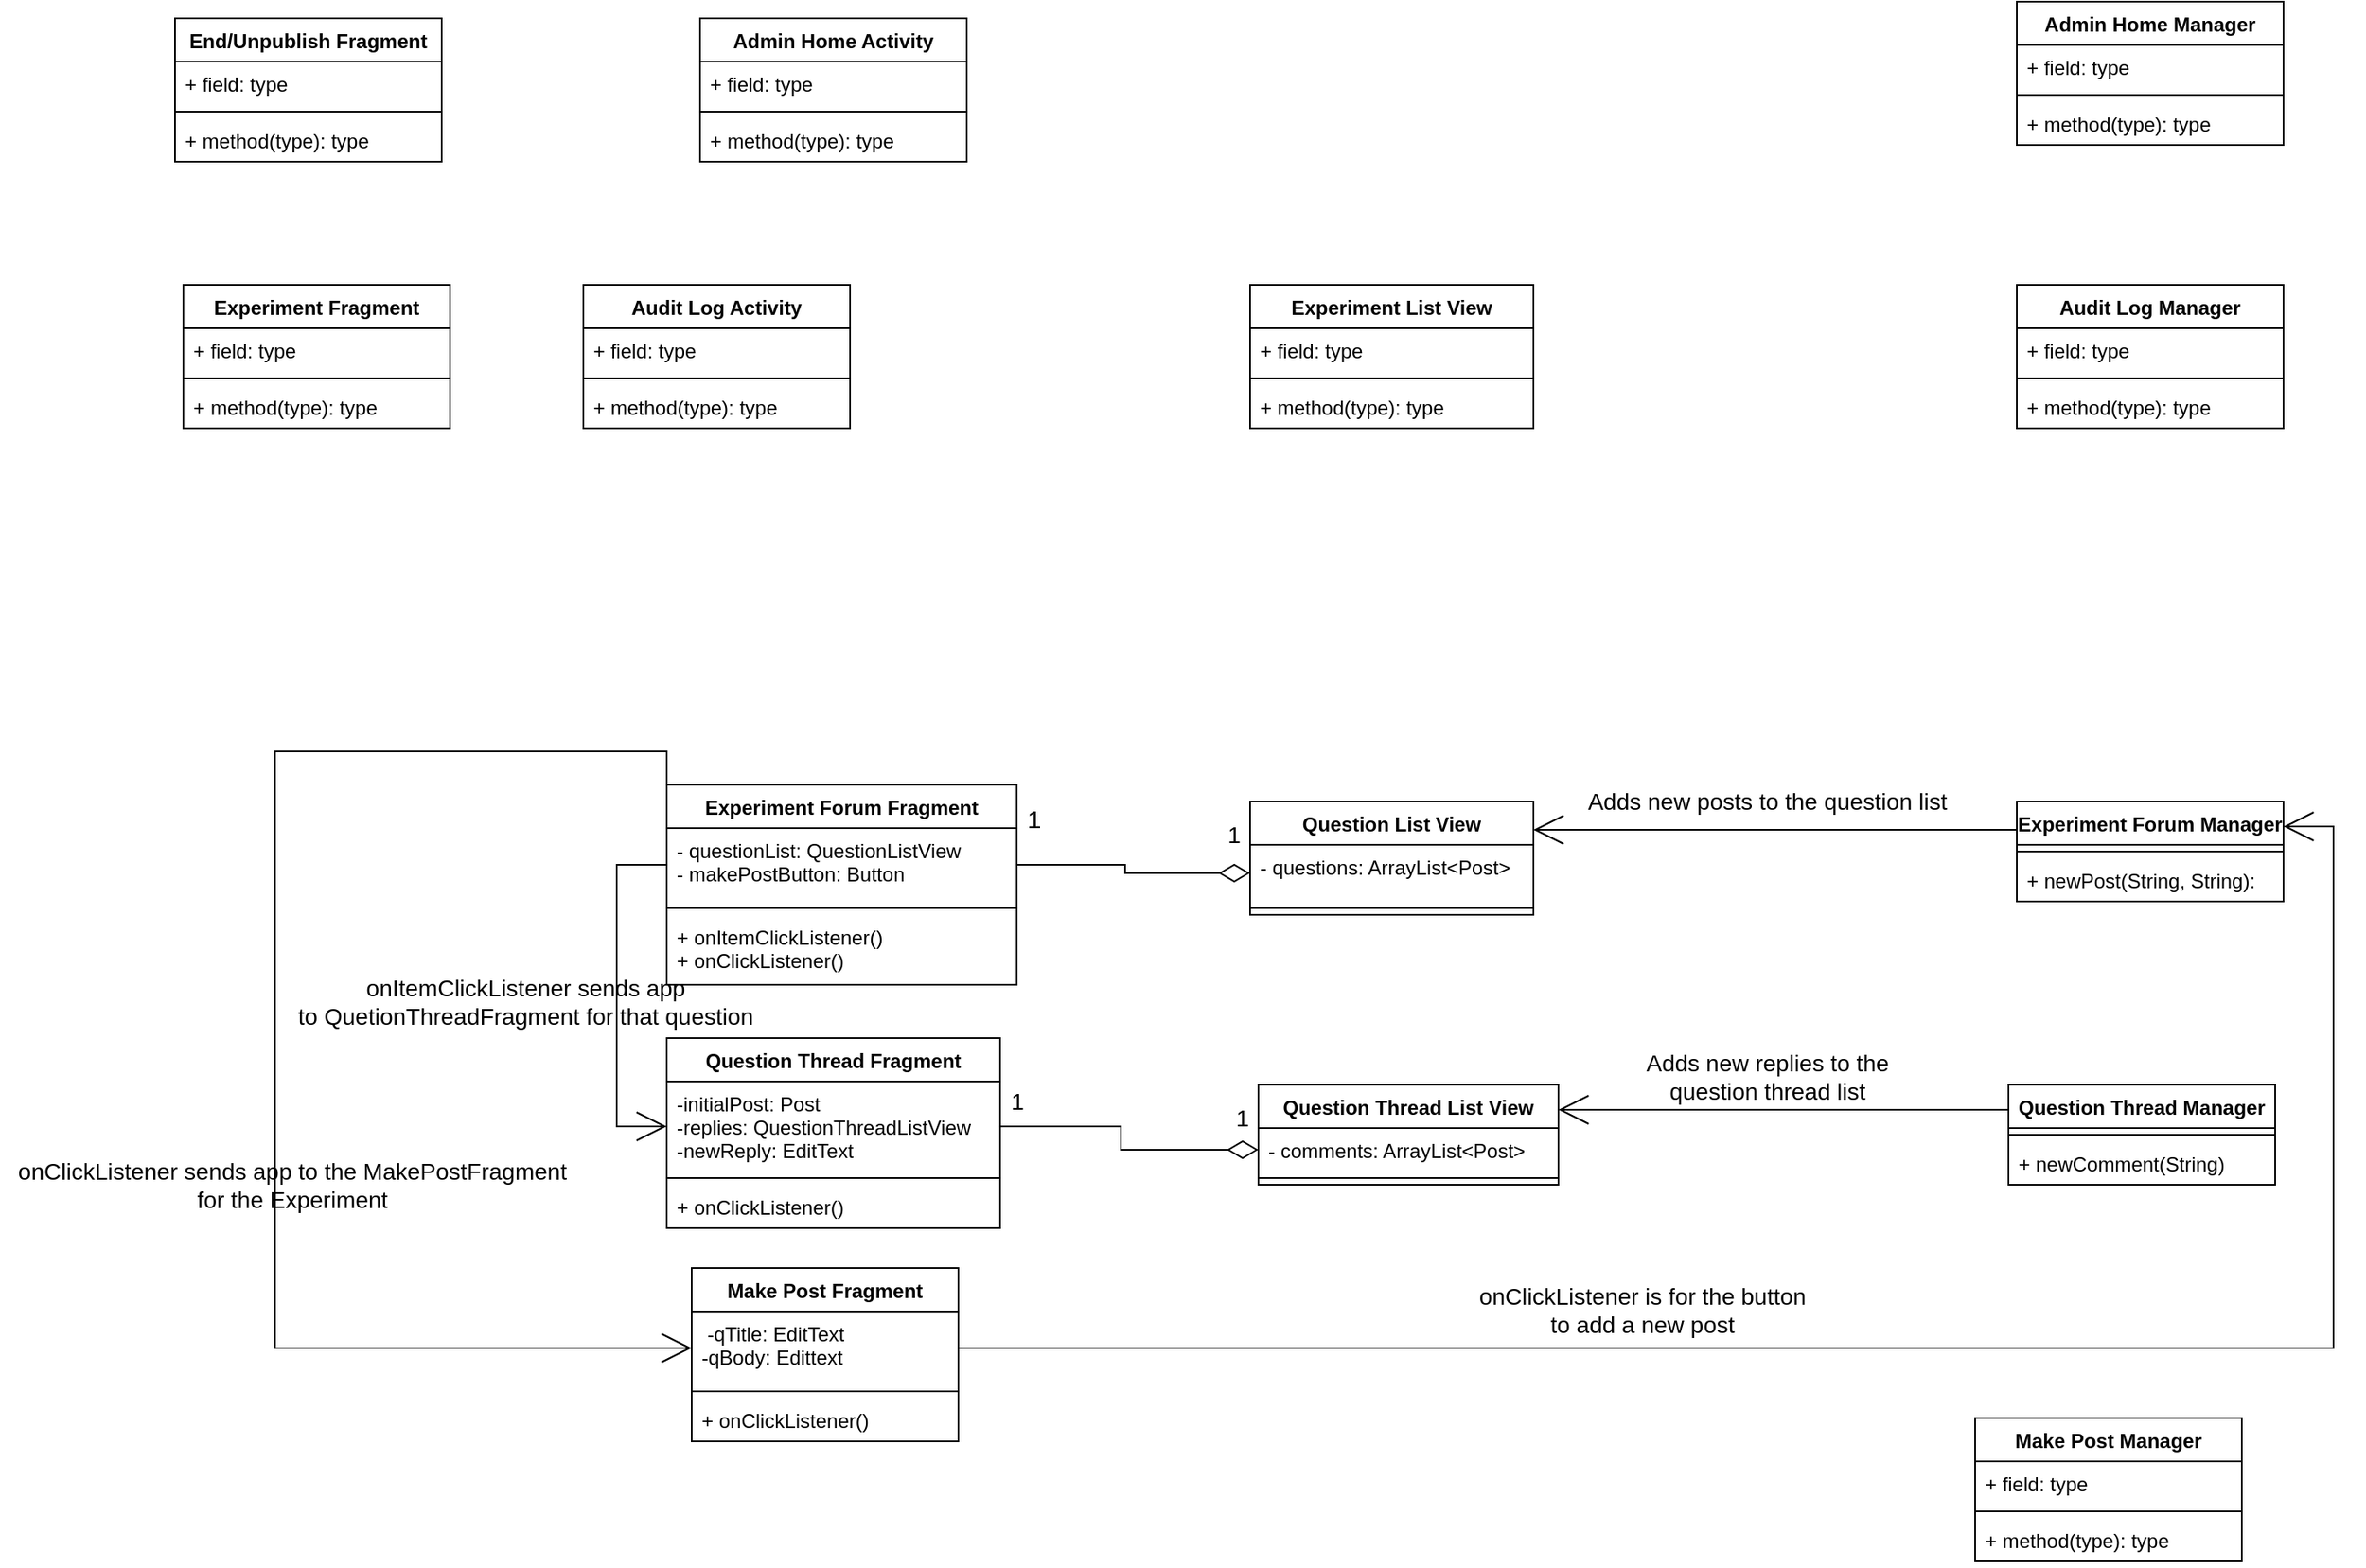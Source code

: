<mxfile version="14.4.3" type="device"><diagram id="3lP1Cm35V_eTYf8_Hl5C" name="Page-1"><mxGraphModel dx="1673" dy="976" grid="1" gridSize="10" guides="1" tooltips="1" connect="1" arrows="1" fold="1" page="1" pageScale="1" pageWidth="850" pageHeight="1100" math="0" shadow="0"><root><mxCell id="0"/><mxCell id="1" parent="0"/><mxCell id="PtrgI88gjA8MYwtWWnz2-1" value="End/Unpublish Fragment" style="swimlane;fontStyle=1;align=center;verticalAlign=top;childLayout=stackLayout;horizontal=1;startSize=26;horizontalStack=0;resizeParent=1;resizeParentMax=0;resizeLast=0;collapsible=1;marginBottom=0;" parent="1" vertex="1"><mxGeometry x="240" y="110" width="160" height="86" as="geometry"/></mxCell><mxCell id="PtrgI88gjA8MYwtWWnz2-2" value="+ field: type" style="text;strokeColor=none;fillColor=none;align=left;verticalAlign=top;spacingLeft=4;spacingRight=4;overflow=hidden;rotatable=0;points=[[0,0.5],[1,0.5]];portConstraint=eastwest;" parent="PtrgI88gjA8MYwtWWnz2-1" vertex="1"><mxGeometry y="26" width="160" height="26" as="geometry"/></mxCell><mxCell id="PtrgI88gjA8MYwtWWnz2-3" value="" style="line;strokeWidth=1;fillColor=none;align=left;verticalAlign=middle;spacingTop=-1;spacingLeft=3;spacingRight=3;rotatable=0;labelPosition=right;points=[];portConstraint=eastwest;" parent="PtrgI88gjA8MYwtWWnz2-1" vertex="1"><mxGeometry y="52" width="160" height="8" as="geometry"/></mxCell><mxCell id="PtrgI88gjA8MYwtWWnz2-4" value="+ method(type): type" style="text;strokeColor=none;fillColor=none;align=left;verticalAlign=top;spacingLeft=4;spacingRight=4;overflow=hidden;rotatable=0;points=[[0,0.5],[1,0.5]];portConstraint=eastwest;" parent="PtrgI88gjA8MYwtWWnz2-1" vertex="1"><mxGeometry y="60" width="160" height="26" as="geometry"/></mxCell><mxCell id="PtrgI88gjA8MYwtWWnz2-5" value="Audit Log Activity" style="swimlane;fontStyle=1;align=center;verticalAlign=top;childLayout=stackLayout;horizontal=1;startSize=26;horizontalStack=0;resizeParent=1;resizeParentMax=0;resizeLast=0;collapsible=1;marginBottom=0;" parent="1" vertex="1"><mxGeometry x="485" y="270" width="160" height="86" as="geometry"/></mxCell><mxCell id="PtrgI88gjA8MYwtWWnz2-6" value="+ field: type" style="text;strokeColor=none;fillColor=none;align=left;verticalAlign=top;spacingLeft=4;spacingRight=4;overflow=hidden;rotatable=0;points=[[0,0.5],[1,0.5]];portConstraint=eastwest;" parent="PtrgI88gjA8MYwtWWnz2-5" vertex="1"><mxGeometry y="26" width="160" height="26" as="geometry"/></mxCell><mxCell id="PtrgI88gjA8MYwtWWnz2-7" value="" style="line;strokeWidth=1;fillColor=none;align=left;verticalAlign=middle;spacingTop=-1;spacingLeft=3;spacingRight=3;rotatable=0;labelPosition=right;points=[];portConstraint=eastwest;" parent="PtrgI88gjA8MYwtWWnz2-5" vertex="1"><mxGeometry y="52" width="160" height="8" as="geometry"/></mxCell><mxCell id="PtrgI88gjA8MYwtWWnz2-8" value="+ method(type): type" style="text;strokeColor=none;fillColor=none;align=left;verticalAlign=top;spacingLeft=4;spacingRight=4;overflow=hidden;rotatable=0;points=[[0,0.5],[1,0.5]];portConstraint=eastwest;" parent="PtrgI88gjA8MYwtWWnz2-5" vertex="1"><mxGeometry y="60" width="160" height="26" as="geometry"/></mxCell><mxCell id="U6tB3kmh_iyxdnY-oPM7-15" style="edgeStyle=orthogonalEdgeStyle;rounded=0;orthogonalLoop=1;jettySize=auto;html=1;exitX=0;exitY=0;exitDx=0;exitDy=0;entryX=0;entryY=0.5;entryDx=0;entryDy=0;endArrow=open;endFill=0;endSize=16;strokeWidth=1;" edge="1" parent="1" source="PtrgI88gjA8MYwtWWnz2-9" target="PtrgI88gjA8MYwtWWnz2-18"><mxGeometry relative="1" as="geometry"><Array as="points"><mxPoint x="535" y="550"/><mxPoint x="300" y="550"/><mxPoint x="300" y="908"/></Array></mxGeometry></mxCell><mxCell id="PtrgI88gjA8MYwtWWnz2-9" value="Experiment Forum Fragment" style="swimlane;fontStyle=1;align=center;verticalAlign=top;childLayout=stackLayout;horizontal=1;startSize=26;horizontalStack=0;resizeParent=1;resizeParentMax=0;resizeLast=0;collapsible=1;marginBottom=0;" parent="1" vertex="1"><mxGeometry x="535" y="570" width="210" height="120" as="geometry"/></mxCell><mxCell id="PtrgI88gjA8MYwtWWnz2-10" value="- questionList: QuestionListView&#xA;- makePostButton: Button&#xA;" style="text;strokeColor=none;fillColor=none;align=left;verticalAlign=top;spacingLeft=4;spacingRight=4;overflow=hidden;rotatable=0;points=[[0,0.5],[1,0.5]];portConstraint=eastwest;" parent="PtrgI88gjA8MYwtWWnz2-9" vertex="1"><mxGeometry y="26" width="210" height="44" as="geometry"/></mxCell><mxCell id="PtrgI88gjA8MYwtWWnz2-11" value="" style="line;strokeWidth=1;fillColor=none;align=left;verticalAlign=middle;spacingTop=-1;spacingLeft=3;spacingRight=3;rotatable=0;labelPosition=right;points=[];portConstraint=eastwest;" parent="PtrgI88gjA8MYwtWWnz2-9" vertex="1"><mxGeometry y="70" width="210" height="8" as="geometry"/></mxCell><mxCell id="PtrgI88gjA8MYwtWWnz2-12" value="+ onItemClickListener()&#xA;+ onClickListener()&#xA;" style="text;strokeColor=none;fillColor=none;align=left;verticalAlign=top;spacingLeft=4;spacingRight=4;overflow=hidden;rotatable=0;points=[[0,0.5],[1,0.5]];portConstraint=eastwest;" parent="PtrgI88gjA8MYwtWWnz2-9" vertex="1"><mxGeometry y="78" width="210" height="42" as="geometry"/></mxCell><mxCell id="PtrgI88gjA8MYwtWWnz2-13" value="Question Thread Fragment" style="swimlane;fontStyle=1;align=center;verticalAlign=top;childLayout=stackLayout;horizontal=1;startSize=26;horizontalStack=0;resizeParent=1;resizeParentMax=0;resizeLast=0;collapsible=1;marginBottom=0;" parent="1" vertex="1"><mxGeometry x="535" y="722" width="200" height="114" as="geometry"/></mxCell><mxCell id="PtrgI88gjA8MYwtWWnz2-14" value="-initialPost: Post&#xA;-replies: QuestionThreadListView&#xA;-newReply: EditText" style="text;strokeColor=none;fillColor=none;align=left;verticalAlign=top;spacingLeft=4;spacingRight=4;overflow=hidden;rotatable=0;points=[[0,0.5],[1,0.5]];portConstraint=eastwest;" parent="PtrgI88gjA8MYwtWWnz2-13" vertex="1"><mxGeometry y="26" width="200" height="54" as="geometry"/></mxCell><mxCell id="PtrgI88gjA8MYwtWWnz2-15" value="" style="line;strokeWidth=1;fillColor=none;align=left;verticalAlign=middle;spacingTop=-1;spacingLeft=3;spacingRight=3;rotatable=0;labelPosition=right;points=[];portConstraint=eastwest;" parent="PtrgI88gjA8MYwtWWnz2-13" vertex="1"><mxGeometry y="80" width="200" height="8" as="geometry"/></mxCell><mxCell id="PtrgI88gjA8MYwtWWnz2-16" value="+ onClickListener()" style="text;strokeColor=none;fillColor=none;align=left;verticalAlign=top;spacingLeft=4;spacingRight=4;overflow=hidden;rotatable=0;points=[[0,0.5],[1,0.5]];portConstraint=eastwest;" parent="PtrgI88gjA8MYwtWWnz2-13" vertex="1"><mxGeometry y="88" width="200" height="26" as="geometry"/></mxCell><mxCell id="PtrgI88gjA8MYwtWWnz2-17" value="Make Post Fragment" style="swimlane;fontStyle=1;align=center;verticalAlign=top;childLayout=stackLayout;horizontal=1;startSize=26;horizontalStack=0;resizeParent=1;resizeParentMax=0;resizeLast=0;collapsible=1;marginBottom=0;" parent="1" vertex="1"><mxGeometry x="550" y="860" width="160" height="104" as="geometry"/></mxCell><mxCell id="PtrgI88gjA8MYwtWWnz2-18" value=" -qTitle: EditText&#xA;-qBody: Edittext&#xA;" style="text;strokeColor=none;fillColor=none;align=left;verticalAlign=top;spacingLeft=4;spacingRight=4;overflow=hidden;rotatable=0;points=[[0,0.5],[1,0.5]];portConstraint=eastwest;" parent="PtrgI88gjA8MYwtWWnz2-17" vertex="1"><mxGeometry y="26" width="160" height="44" as="geometry"/></mxCell><mxCell id="PtrgI88gjA8MYwtWWnz2-19" value="" style="line;strokeWidth=1;fillColor=none;align=left;verticalAlign=middle;spacingTop=-1;spacingLeft=3;spacingRight=3;rotatable=0;labelPosition=right;points=[];portConstraint=eastwest;" parent="PtrgI88gjA8MYwtWWnz2-17" vertex="1"><mxGeometry y="70" width="160" height="8" as="geometry"/></mxCell><mxCell id="PtrgI88gjA8MYwtWWnz2-20" value="+ onClickListener()" style="text;strokeColor=none;fillColor=none;align=left;verticalAlign=top;spacingLeft=4;spacingRight=4;overflow=hidden;rotatable=0;points=[[0,0.5],[1,0.5]];portConstraint=eastwest;" parent="PtrgI88gjA8MYwtWWnz2-17" vertex="1"><mxGeometry y="78" width="160" height="26" as="geometry"/></mxCell><mxCell id="PtrgI88gjA8MYwtWWnz2-21" value="Admin Home Activity" style="swimlane;fontStyle=1;align=center;verticalAlign=top;childLayout=stackLayout;horizontal=1;startSize=26;horizontalStack=0;resizeParent=1;resizeParentMax=0;resizeLast=0;collapsible=1;marginBottom=0;" parent="1" vertex="1"><mxGeometry x="555" y="110" width="160" height="86" as="geometry"/></mxCell><mxCell id="PtrgI88gjA8MYwtWWnz2-22" value="+ field: type" style="text;strokeColor=none;fillColor=none;align=left;verticalAlign=top;spacingLeft=4;spacingRight=4;overflow=hidden;rotatable=0;points=[[0,0.5],[1,0.5]];portConstraint=eastwest;" parent="PtrgI88gjA8MYwtWWnz2-21" vertex="1"><mxGeometry y="26" width="160" height="26" as="geometry"/></mxCell><mxCell id="PtrgI88gjA8MYwtWWnz2-23" value="" style="line;strokeWidth=1;fillColor=none;align=left;verticalAlign=middle;spacingTop=-1;spacingLeft=3;spacingRight=3;rotatable=0;labelPosition=right;points=[];portConstraint=eastwest;" parent="PtrgI88gjA8MYwtWWnz2-21" vertex="1"><mxGeometry y="52" width="160" height="8" as="geometry"/></mxCell><mxCell id="PtrgI88gjA8MYwtWWnz2-24" value="+ method(type): type" style="text;strokeColor=none;fillColor=none;align=left;verticalAlign=top;spacingLeft=4;spacingRight=4;overflow=hidden;rotatable=0;points=[[0,0.5],[1,0.5]];portConstraint=eastwest;" parent="PtrgI88gjA8MYwtWWnz2-21" vertex="1"><mxGeometry y="60" width="160" height="26" as="geometry"/></mxCell><mxCell id="PtrgI88gjA8MYwtWWnz2-25" value="Experiment Fragment" style="swimlane;fontStyle=1;align=center;verticalAlign=top;childLayout=stackLayout;horizontal=1;startSize=26;horizontalStack=0;resizeParent=1;resizeParentMax=0;resizeLast=0;collapsible=1;marginBottom=0;" parent="1" vertex="1"><mxGeometry x="245" y="270" width="160" height="86" as="geometry"/></mxCell><mxCell id="PtrgI88gjA8MYwtWWnz2-26" value="+ field: type" style="text;strokeColor=none;fillColor=none;align=left;verticalAlign=top;spacingLeft=4;spacingRight=4;overflow=hidden;rotatable=0;points=[[0,0.5],[1,0.5]];portConstraint=eastwest;" parent="PtrgI88gjA8MYwtWWnz2-25" vertex="1"><mxGeometry y="26" width="160" height="26" as="geometry"/></mxCell><mxCell id="PtrgI88gjA8MYwtWWnz2-27" value="" style="line;strokeWidth=1;fillColor=none;align=left;verticalAlign=middle;spacingTop=-1;spacingLeft=3;spacingRight=3;rotatable=0;labelPosition=right;points=[];portConstraint=eastwest;" parent="PtrgI88gjA8MYwtWWnz2-25" vertex="1"><mxGeometry y="52" width="160" height="8" as="geometry"/></mxCell><mxCell id="PtrgI88gjA8MYwtWWnz2-28" value="+ method(type): type" style="text;strokeColor=none;fillColor=none;align=left;verticalAlign=top;spacingLeft=4;spacingRight=4;overflow=hidden;rotatable=0;points=[[0,0.5],[1,0.5]];portConstraint=eastwest;" parent="PtrgI88gjA8MYwtWWnz2-25" vertex="1"><mxGeometry y="60" width="160" height="26" as="geometry"/></mxCell><mxCell id="PtrgI88gjA8MYwtWWnz2-29" value="Audit Log Manager" style="swimlane;fontStyle=1;align=center;verticalAlign=top;childLayout=stackLayout;horizontal=1;startSize=26;horizontalStack=0;resizeParent=1;resizeParentMax=0;resizeLast=0;collapsible=1;marginBottom=0;" parent="1" vertex="1"><mxGeometry x="1345.0" y="270" width="160" height="86" as="geometry"/></mxCell><mxCell id="PtrgI88gjA8MYwtWWnz2-30" value="+ field: type" style="text;strokeColor=none;fillColor=none;align=left;verticalAlign=top;spacingLeft=4;spacingRight=4;overflow=hidden;rotatable=0;points=[[0,0.5],[1,0.5]];portConstraint=eastwest;" parent="PtrgI88gjA8MYwtWWnz2-29" vertex="1"><mxGeometry y="26" width="160" height="26" as="geometry"/></mxCell><mxCell id="PtrgI88gjA8MYwtWWnz2-31" value="" style="line;strokeWidth=1;fillColor=none;align=left;verticalAlign=middle;spacingTop=-1;spacingLeft=3;spacingRight=3;rotatable=0;labelPosition=right;points=[];portConstraint=eastwest;" parent="PtrgI88gjA8MYwtWWnz2-29" vertex="1"><mxGeometry y="52" width="160" height="8" as="geometry"/></mxCell><mxCell id="PtrgI88gjA8MYwtWWnz2-32" value="+ method(type): type" style="text;strokeColor=none;fillColor=none;align=left;verticalAlign=top;spacingLeft=4;spacingRight=4;overflow=hidden;rotatable=0;points=[[0,0.5],[1,0.5]];portConstraint=eastwest;" parent="PtrgI88gjA8MYwtWWnz2-29" vertex="1"><mxGeometry y="60" width="160" height="26" as="geometry"/></mxCell><mxCell id="U6tB3kmh_iyxdnY-oPM7-24" style="edgeStyle=orthogonalEdgeStyle;rounded=0;orthogonalLoop=1;jettySize=auto;html=1;exitX=0;exitY=0.25;exitDx=0;exitDy=0;entryX=1;entryY=0.25;entryDx=0;entryDy=0;endArrow=open;endFill=0;endSize=16;strokeWidth=1;" edge="1" parent="1" source="PtrgI88gjA8MYwtWWnz2-33" target="PtrgI88gjA8MYwtWWnz2-49"><mxGeometry relative="1" as="geometry"><Array as="points"><mxPoint x="1345" y="597"/></Array></mxGeometry></mxCell><mxCell id="PtrgI88gjA8MYwtWWnz2-33" value="Experiment Forum Manager" style="swimlane;fontStyle=1;align=center;verticalAlign=top;childLayout=stackLayout;horizontal=1;startSize=26;horizontalStack=0;resizeParent=1;resizeParentMax=0;resizeLast=0;collapsible=1;marginBottom=0;" parent="1" vertex="1"><mxGeometry x="1345.0" y="580" width="160" height="60" as="geometry"/></mxCell><mxCell id="PtrgI88gjA8MYwtWWnz2-35" value="" style="line;strokeWidth=1;fillColor=none;align=left;verticalAlign=middle;spacingTop=-1;spacingLeft=3;spacingRight=3;rotatable=0;labelPosition=right;points=[];portConstraint=eastwest;" parent="PtrgI88gjA8MYwtWWnz2-33" vertex="1"><mxGeometry y="26" width="160" height="8" as="geometry"/></mxCell><mxCell id="PtrgI88gjA8MYwtWWnz2-36" value="+ newPost(String, String):" style="text;strokeColor=none;fillColor=none;align=left;verticalAlign=top;spacingLeft=4;spacingRight=4;overflow=hidden;rotatable=0;points=[[0,0.5],[1,0.5]];portConstraint=eastwest;" parent="PtrgI88gjA8MYwtWWnz2-33" vertex="1"><mxGeometry y="34" width="160" height="26" as="geometry"/></mxCell><mxCell id="PtrgI88gjA8MYwtWWnz2-37" value="Make Post Manager" style="swimlane;fontStyle=1;align=center;verticalAlign=top;childLayout=stackLayout;horizontal=1;startSize=26;horizontalStack=0;resizeParent=1;resizeParentMax=0;resizeLast=0;collapsible=1;marginBottom=0;" parent="1" vertex="1"><mxGeometry x="1320.0" y="950" width="160" height="86" as="geometry"/></mxCell><mxCell id="PtrgI88gjA8MYwtWWnz2-38" value="+ field: type" style="text;strokeColor=none;fillColor=none;align=left;verticalAlign=top;spacingLeft=4;spacingRight=4;overflow=hidden;rotatable=0;points=[[0,0.5],[1,0.5]];portConstraint=eastwest;" parent="PtrgI88gjA8MYwtWWnz2-37" vertex="1"><mxGeometry y="26" width="160" height="26" as="geometry"/></mxCell><mxCell id="PtrgI88gjA8MYwtWWnz2-39" value="" style="line;strokeWidth=1;fillColor=none;align=left;verticalAlign=middle;spacingTop=-1;spacingLeft=3;spacingRight=3;rotatable=0;labelPosition=right;points=[];portConstraint=eastwest;" parent="PtrgI88gjA8MYwtWWnz2-37" vertex="1"><mxGeometry y="52" width="160" height="8" as="geometry"/></mxCell><mxCell id="PtrgI88gjA8MYwtWWnz2-40" value="+ method(type): type" style="text;strokeColor=none;fillColor=none;align=left;verticalAlign=top;spacingLeft=4;spacingRight=4;overflow=hidden;rotatable=0;points=[[0,0.5],[1,0.5]];portConstraint=eastwest;" parent="PtrgI88gjA8MYwtWWnz2-37" vertex="1"><mxGeometry y="60" width="160" height="26" as="geometry"/></mxCell><mxCell id="PtrgI88gjA8MYwtWWnz2-41" value="Admin Home Manager" style="swimlane;fontStyle=1;align=center;verticalAlign=top;childLayout=stackLayout;horizontal=1;startSize=26;horizontalStack=0;resizeParent=1;resizeParentMax=0;resizeLast=0;collapsible=1;marginBottom=0;" parent="1" vertex="1"><mxGeometry x="1345.0" y="100" width="160" height="86" as="geometry"/></mxCell><mxCell id="PtrgI88gjA8MYwtWWnz2-42" value="+ field: type" style="text;strokeColor=none;fillColor=none;align=left;verticalAlign=top;spacingLeft=4;spacingRight=4;overflow=hidden;rotatable=0;points=[[0,0.5],[1,0.5]];portConstraint=eastwest;" parent="PtrgI88gjA8MYwtWWnz2-41" vertex="1"><mxGeometry y="26" width="160" height="26" as="geometry"/></mxCell><mxCell id="PtrgI88gjA8MYwtWWnz2-43" value="" style="line;strokeWidth=1;fillColor=none;align=left;verticalAlign=middle;spacingTop=-1;spacingLeft=3;spacingRight=3;rotatable=0;labelPosition=right;points=[];portConstraint=eastwest;" parent="PtrgI88gjA8MYwtWWnz2-41" vertex="1"><mxGeometry y="52" width="160" height="8" as="geometry"/></mxCell><mxCell id="PtrgI88gjA8MYwtWWnz2-44" value="+ method(type): type" style="text;strokeColor=none;fillColor=none;align=left;verticalAlign=top;spacingLeft=4;spacingRight=4;overflow=hidden;rotatable=0;points=[[0,0.5],[1,0.5]];portConstraint=eastwest;" parent="PtrgI88gjA8MYwtWWnz2-41" vertex="1"><mxGeometry y="60" width="160" height="26" as="geometry"/></mxCell><mxCell id="PtrgI88gjA8MYwtWWnz2-45" value="Experiment List View" style="swimlane;fontStyle=1;align=center;verticalAlign=top;childLayout=stackLayout;horizontal=1;startSize=26;horizontalStack=0;resizeParent=1;resizeParentMax=0;resizeLast=0;collapsible=1;marginBottom=0;" parent="1" vertex="1"><mxGeometry x="885" y="270" width="170" height="86" as="geometry"/></mxCell><mxCell id="PtrgI88gjA8MYwtWWnz2-46" value="+ field: type" style="text;strokeColor=none;fillColor=none;align=left;verticalAlign=top;spacingLeft=4;spacingRight=4;overflow=hidden;rotatable=0;points=[[0,0.5],[1,0.5]];portConstraint=eastwest;" parent="PtrgI88gjA8MYwtWWnz2-45" vertex="1"><mxGeometry y="26" width="170" height="26" as="geometry"/></mxCell><mxCell id="PtrgI88gjA8MYwtWWnz2-47" value="" style="line;strokeWidth=1;fillColor=none;align=left;verticalAlign=middle;spacingTop=-1;spacingLeft=3;spacingRight=3;rotatable=0;labelPosition=right;points=[];portConstraint=eastwest;" parent="PtrgI88gjA8MYwtWWnz2-45" vertex="1"><mxGeometry y="52" width="170" height="8" as="geometry"/></mxCell><mxCell id="PtrgI88gjA8MYwtWWnz2-48" value="+ method(type): type" style="text;strokeColor=none;fillColor=none;align=left;verticalAlign=top;spacingLeft=4;spacingRight=4;overflow=hidden;rotatable=0;points=[[0,0.5],[1,0.5]];portConstraint=eastwest;" parent="PtrgI88gjA8MYwtWWnz2-45" vertex="1"><mxGeometry y="60" width="170" height="26" as="geometry"/></mxCell><mxCell id="PtrgI88gjA8MYwtWWnz2-49" value="Question List View" style="swimlane;fontStyle=1;align=center;verticalAlign=top;childLayout=stackLayout;horizontal=1;startSize=26;horizontalStack=0;resizeParent=1;resizeParentMax=0;resizeLast=0;collapsible=1;marginBottom=0;" parent="1" vertex="1"><mxGeometry x="885" y="580" width="170" height="68" as="geometry"/></mxCell><mxCell id="PtrgI88gjA8MYwtWWnz2-50" value="- questions: ArrayList&lt;Post&gt;" style="text;strokeColor=none;fillColor=none;align=left;verticalAlign=top;spacingLeft=4;spacingRight=4;overflow=hidden;rotatable=0;points=[[0,0.5],[1,0.5]];portConstraint=eastwest;" parent="PtrgI88gjA8MYwtWWnz2-49" vertex="1"><mxGeometry y="26" width="170" height="34" as="geometry"/></mxCell><mxCell id="PtrgI88gjA8MYwtWWnz2-51" value="" style="line;strokeWidth=1;fillColor=none;align=left;verticalAlign=middle;spacingTop=-1;spacingLeft=3;spacingRight=3;rotatable=0;labelPosition=right;points=[];portConstraint=eastwest;" parent="PtrgI88gjA8MYwtWWnz2-49" vertex="1"><mxGeometry y="60" width="170" height="8" as="geometry"/></mxCell><mxCell id="U6tB3kmh_iyxdnY-oPM7-25" style="edgeStyle=orthogonalEdgeStyle;rounded=0;orthogonalLoop=1;jettySize=auto;html=1;exitX=0;exitY=0.25;exitDx=0;exitDy=0;entryX=1;entryY=0.25;entryDx=0;entryDy=0;endArrow=open;endFill=0;endSize=16;strokeWidth=1;" edge="1" parent="1" source="U6tB3kmh_iyxdnY-oPM7-1" target="U6tB3kmh_iyxdnY-oPM7-5"><mxGeometry relative="1" as="geometry"><Array as="points"/></mxGeometry></mxCell><mxCell id="U6tB3kmh_iyxdnY-oPM7-1" value="Question Thread Manager" style="swimlane;fontStyle=1;align=center;verticalAlign=top;childLayout=stackLayout;horizontal=1;startSize=26;horizontalStack=0;resizeParent=1;resizeParentMax=0;resizeLast=0;collapsible=1;marginBottom=0;" vertex="1" parent="1"><mxGeometry x="1340" y="750" width="160" height="60" as="geometry"/></mxCell><mxCell id="U6tB3kmh_iyxdnY-oPM7-3" value="" style="line;strokeWidth=1;fillColor=none;align=left;verticalAlign=middle;spacingTop=-1;spacingLeft=3;spacingRight=3;rotatable=0;labelPosition=right;points=[];portConstraint=eastwest;" vertex="1" parent="U6tB3kmh_iyxdnY-oPM7-1"><mxGeometry y="26" width="160" height="8" as="geometry"/></mxCell><mxCell id="U6tB3kmh_iyxdnY-oPM7-4" value="+ newComment(String)" style="text;strokeColor=none;fillColor=none;align=left;verticalAlign=top;spacingLeft=4;spacingRight=4;overflow=hidden;rotatable=0;points=[[0,0.5],[1,0.5]];portConstraint=eastwest;" vertex="1" parent="U6tB3kmh_iyxdnY-oPM7-1"><mxGeometry y="34" width="160" height="26" as="geometry"/></mxCell><mxCell id="U6tB3kmh_iyxdnY-oPM7-5" value="Question Thread List View" style="swimlane;fontStyle=1;align=center;verticalAlign=top;childLayout=stackLayout;horizontal=1;startSize=26;horizontalStack=0;resizeParent=1;resizeParentMax=0;resizeLast=0;collapsible=1;marginBottom=0;" vertex="1" parent="1"><mxGeometry x="890" y="750" width="180" height="60" as="geometry"/></mxCell><mxCell id="U6tB3kmh_iyxdnY-oPM7-6" value="- comments: ArrayList&lt;Post&gt;" style="text;strokeColor=none;fillColor=none;align=left;verticalAlign=top;spacingLeft=4;spacingRight=4;overflow=hidden;rotatable=0;points=[[0,0.5],[1,0.5]];portConstraint=eastwest;" vertex="1" parent="U6tB3kmh_iyxdnY-oPM7-5"><mxGeometry y="26" width="180" height="26" as="geometry"/></mxCell><mxCell id="U6tB3kmh_iyxdnY-oPM7-7" value="" style="line;strokeWidth=1;fillColor=none;align=left;verticalAlign=middle;spacingTop=-1;spacingLeft=3;spacingRight=3;rotatable=0;labelPosition=right;points=[];portConstraint=eastwest;" vertex="1" parent="U6tB3kmh_iyxdnY-oPM7-5"><mxGeometry y="52" width="180" height="8" as="geometry"/></mxCell><mxCell id="U6tB3kmh_iyxdnY-oPM7-10" style="edgeStyle=orthogonalEdgeStyle;rounded=0;orthogonalLoop=1;jettySize=auto;html=1;exitX=0;exitY=0.5;exitDx=0;exitDy=0;entryX=0;entryY=0.5;entryDx=0;entryDy=0;endArrow=open;endFill=0;endSize=16;" edge="1" parent="1" source="PtrgI88gjA8MYwtWWnz2-10" target="PtrgI88gjA8MYwtWWnz2-14"><mxGeometry relative="1" as="geometry"/></mxCell><mxCell id="U6tB3kmh_iyxdnY-oPM7-11" value="&lt;div style=&quot;font-size: 14px&quot;&gt;onItemClickListener sends app&lt;/div&gt;&lt;div style=&quot;font-size: 14px&quot;&gt;to QuetionThreadFragment for that question&lt;br&gt;&lt;/div&gt;" style="text;html=1;align=center;verticalAlign=middle;resizable=0;points=[];autosize=1;" vertex="1" parent="1"><mxGeometry x="300" y="685" width="300" height="30" as="geometry"/></mxCell><mxCell id="U6tB3kmh_iyxdnY-oPM7-12" style="edgeStyle=orthogonalEdgeStyle;rounded=0;orthogonalLoop=1;jettySize=auto;html=1;exitX=1;exitY=0.5;exitDx=0;exitDy=0;entryX=0;entryY=0.5;entryDx=0;entryDy=0;endArrow=diamondThin;endFill=0;strokeWidth=1;endSize=16;" edge="1" parent="1" source="PtrgI88gjA8MYwtWWnz2-10" target="PtrgI88gjA8MYwtWWnz2-50"><mxGeometry relative="1" as="geometry"/></mxCell><mxCell id="U6tB3kmh_iyxdnY-oPM7-13" value="&lt;font style=&quot;font-size: 15px&quot;&gt;1&lt;/font&gt;" style="text;html=1;align=center;verticalAlign=middle;resizable=0;points=[];autosize=1;" vertex="1" parent="1"><mxGeometry x="745" y="580" width="20" height="20" as="geometry"/></mxCell><mxCell id="U6tB3kmh_iyxdnY-oPM7-14" value="&lt;font style=&quot;font-size: 14px&quot;&gt;1&lt;/font&gt;" style="text;html=1;align=center;verticalAlign=middle;resizable=0;points=[];autosize=1;" vertex="1" parent="1"><mxGeometry x="865" y="590" width="20" height="20" as="geometry"/></mxCell><mxCell id="U6tB3kmh_iyxdnY-oPM7-16" value="&lt;div style=&quot;font-size: 14px&quot;&gt;&lt;font style=&quot;font-size: 14px&quot;&gt;onClickListener sends app to the MakePostFragment&lt;/font&gt;&lt;/div&gt;&lt;div style=&quot;font-size: 14px&quot;&gt;&lt;font style=&quot;font-size: 14px&quot;&gt;for the Experiment&lt;/font&gt;&lt;br&gt;&lt;/div&gt;" style="text;html=1;align=center;verticalAlign=middle;resizable=0;points=[];autosize=1;" vertex="1" parent="1"><mxGeometry x="135" y="795" width="350" height="30" as="geometry"/></mxCell><mxCell id="U6tB3kmh_iyxdnY-oPM7-17" style="edgeStyle=orthogonalEdgeStyle;rounded=0;orthogonalLoop=1;jettySize=auto;html=1;exitX=1;exitY=0.5;exitDx=0;exitDy=0;endArrow=diamondThin;endFill=0;endSize=16;strokeWidth=1;" edge="1" parent="1" source="PtrgI88gjA8MYwtWWnz2-14" target="U6tB3kmh_iyxdnY-oPM7-6"><mxGeometry relative="1" as="geometry"/></mxCell><mxCell id="U6tB3kmh_iyxdnY-oPM7-18" value="&lt;font style=&quot;font-size: 14px&quot;&gt;1&lt;/font&gt;" style="text;html=1;align=center;verticalAlign=middle;resizable=0;points=[];autosize=1;" vertex="1" parent="1"><mxGeometry x="735" y="750" width="20" height="20" as="geometry"/></mxCell><mxCell id="U6tB3kmh_iyxdnY-oPM7-19" value="&lt;font style=&quot;font-size: 14px&quot;&gt;1&lt;/font&gt;" style="text;html=1;align=center;verticalAlign=middle;resizable=0;points=[];autosize=1;" vertex="1" parent="1"><mxGeometry x="870" y="760" width="20" height="20" as="geometry"/></mxCell><mxCell id="U6tB3kmh_iyxdnY-oPM7-22" style="edgeStyle=orthogonalEdgeStyle;rounded=0;orthogonalLoop=1;jettySize=auto;html=1;exitX=1;exitY=0.5;exitDx=0;exitDy=0;entryX=1;entryY=0.25;entryDx=0;entryDy=0;endArrow=open;endFill=0;endSize=16;strokeWidth=1;" edge="1" parent="1" source="PtrgI88gjA8MYwtWWnz2-18" target="PtrgI88gjA8MYwtWWnz2-33"><mxGeometry relative="1" as="geometry"/></mxCell><mxCell id="U6tB3kmh_iyxdnY-oPM7-23" value="&lt;div style=&quot;font-size: 14px&quot;&gt;&lt;font style=&quot;font-size: 14px&quot;&gt;onClickListener is for the button&lt;/font&gt;&lt;/div&gt;&lt;div style=&quot;font-size: 14px&quot;&gt;&lt;font style=&quot;font-size: 14px&quot;&gt;to add a new post&lt;/font&gt;&lt;br&gt;&lt;/div&gt;" style="text;html=1;align=center;verticalAlign=middle;resizable=0;points=[];autosize=1;" vertex="1" parent="1"><mxGeometry x="1010" y="870" width="220" height="30" as="geometry"/></mxCell><mxCell id="U6tB3kmh_iyxdnY-oPM7-26" value="&lt;font style=&quot;font-size: 14px&quot;&gt;Adds new posts to the question list&lt;/font&gt;" style="text;html=1;align=center;verticalAlign=middle;resizable=0;points=[];autosize=1;" vertex="1" parent="1"><mxGeometry x="1080" y="570" width="230" height="20" as="geometry"/></mxCell><mxCell id="U6tB3kmh_iyxdnY-oPM7-27" value="&lt;div style=&quot;font-size: 14px&quot;&gt;&lt;font style=&quot;font-size: 14px&quot;&gt;Adds new replies to the &lt;br&gt;&lt;/font&gt;&lt;/div&gt;&lt;div style=&quot;font-size: 14px&quot;&gt;&lt;font style=&quot;font-size: 14px&quot;&gt;question thread list&lt;br&gt;&lt;/font&gt;&lt;/div&gt;" style="text;html=1;align=center;verticalAlign=middle;resizable=0;points=[];autosize=1;" vertex="1" parent="1"><mxGeometry x="1115" y="730" width="160" height="30" as="geometry"/></mxCell></root></mxGraphModel></diagram></mxfile>